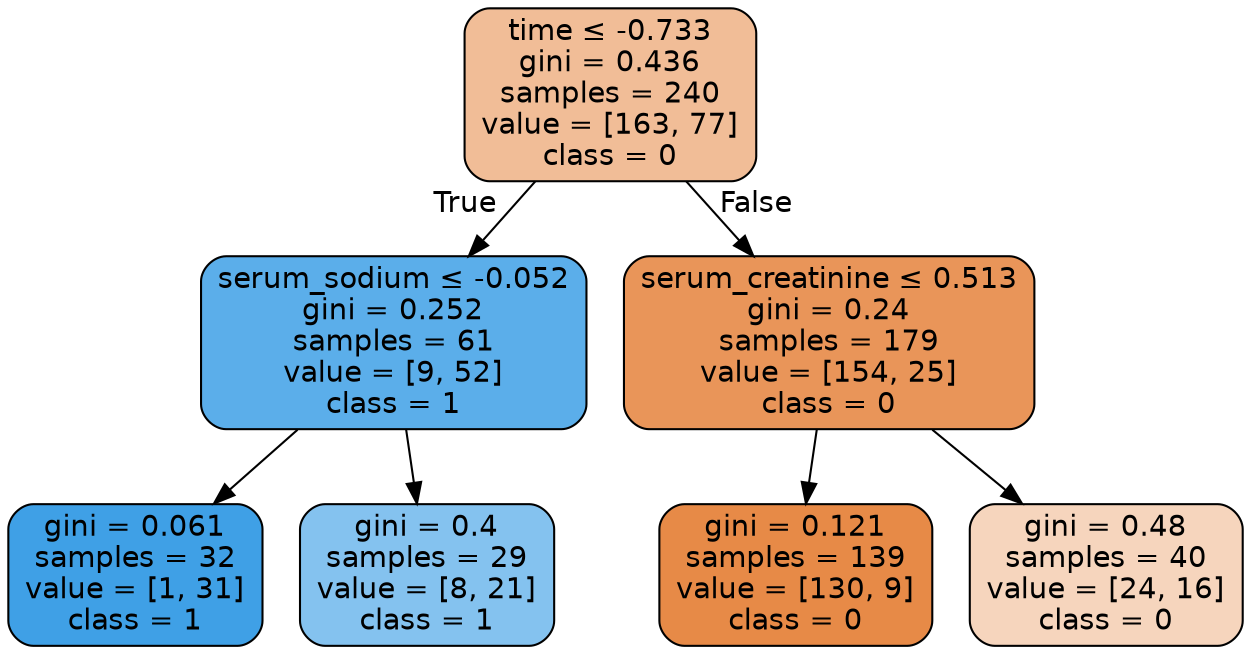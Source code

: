 digraph Tree {
node [shape=box, style="filled, rounded", color="black", fontname=helvetica] ;
edge [fontname=helvetica] ;
0 [label=<time &le; -0.733<br/>gini = 0.436<br/>samples = 240<br/>value = [163, 77]<br/>class = 0>, fillcolor="#f1bd97"] ;
1 [label=<serum_sodium &le; -0.052<br/>gini = 0.252<br/>samples = 61<br/>value = [9, 52]<br/>class = 1>, fillcolor="#5baeea"] ;
0 -> 1 [labeldistance=2.5, labelangle=45, headlabel="True"] ;
2 [label=<gini = 0.061<br/>samples = 32<br/>value = [1, 31]<br/>class = 1>, fillcolor="#3fa0e6"] ;
1 -> 2 ;
3 [label=<gini = 0.4<br/>samples = 29<br/>value = [8, 21]<br/>class = 1>, fillcolor="#84c2ef"] ;
1 -> 3 ;
4 [label=<serum_creatinine &le; 0.513<br/>gini = 0.24<br/>samples = 179<br/>value = [154, 25]<br/>class = 0>, fillcolor="#e99559"] ;
0 -> 4 [labeldistance=2.5, labelangle=-45, headlabel="False"] ;
5 [label=<gini = 0.121<br/>samples = 139<br/>value = [130, 9]<br/>class = 0>, fillcolor="#e78a47"] ;
4 -> 5 ;
6 [label=<gini = 0.48<br/>samples = 40<br/>value = [24, 16]<br/>class = 0>, fillcolor="#f6d5bd"] ;
4 -> 6 ;
}